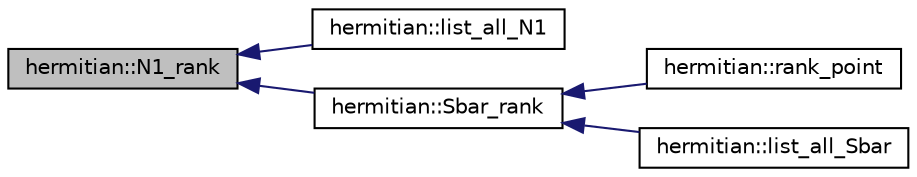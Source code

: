 digraph "hermitian::N1_rank"
{
  edge [fontname="Helvetica",fontsize="10",labelfontname="Helvetica",labelfontsize="10"];
  node [fontname="Helvetica",fontsize="10",shape=record];
  rankdir="LR";
  Node152 [label="hermitian::N1_rank",height=0.2,width=0.4,color="black", fillcolor="grey75", style="filled", fontcolor="black"];
  Node152 -> Node153 [dir="back",color="midnightblue",fontsize="10",style="solid",fontname="Helvetica"];
  Node153 [label="hermitian::list_all_N1",height=0.2,width=0.4,color="black", fillcolor="white", style="filled",URL="$d4/d11/classhermitian.html#ae8094c1f22738d61696c3ecdee6749c9"];
  Node152 -> Node154 [dir="back",color="midnightblue",fontsize="10",style="solid",fontname="Helvetica"];
  Node154 [label="hermitian::Sbar_rank",height=0.2,width=0.4,color="black", fillcolor="white", style="filled",URL="$d4/d11/classhermitian.html#a5ef2f95dc64a0d5797c324badd615eef"];
  Node154 -> Node155 [dir="back",color="midnightblue",fontsize="10",style="solid",fontname="Helvetica"];
  Node155 [label="hermitian::rank_point",height=0.2,width=0.4,color="black", fillcolor="white", style="filled",URL="$d4/d11/classhermitian.html#aabcb3c8b3fa2eb0fd676a253db9d917c"];
  Node154 -> Node156 [dir="back",color="midnightblue",fontsize="10",style="solid",fontname="Helvetica"];
  Node156 [label="hermitian::list_all_Sbar",height=0.2,width=0.4,color="black", fillcolor="white", style="filled",URL="$d4/d11/classhermitian.html#a84c1abdcb4474b87a2a942f5ff4b0b1c"];
}
